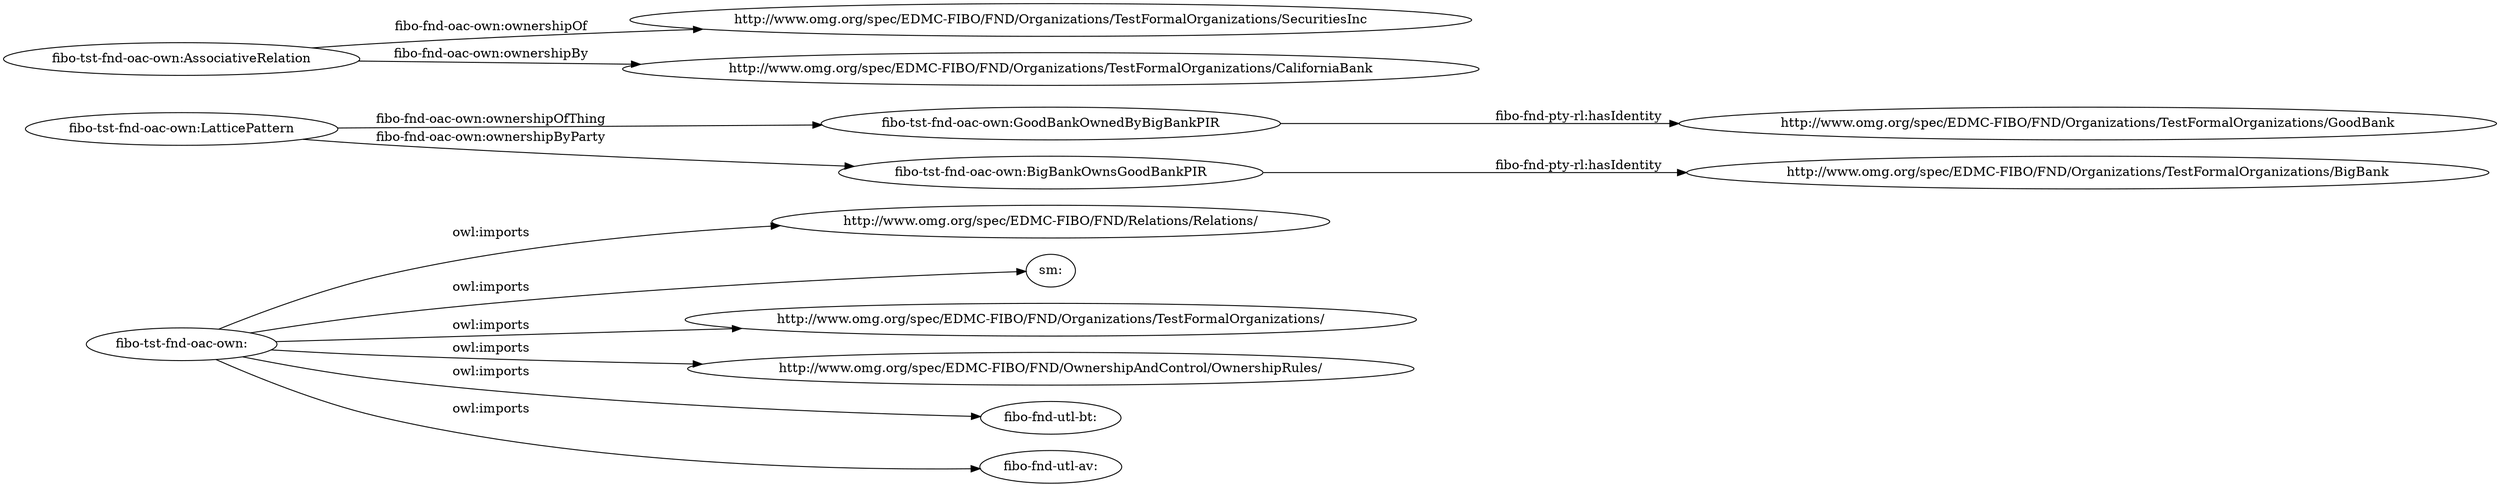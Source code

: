 digraph ar2dtool_diagram { 
rankdir=LR;
size="1501"
	"fibo-tst-fnd-oac-own:" -> "http://www.omg.org/spec/EDMC-FIBO/FND/Relations/Relations/" [ label = "owl:imports" ];
	"fibo-tst-fnd-oac-own:" -> "sm:" [ label = "owl:imports" ];
	"fibo-tst-fnd-oac-own:" -> "http://www.omg.org/spec/EDMC-FIBO/FND/Organizations/TestFormalOrganizations/" [ label = "owl:imports" ];
	"fibo-tst-fnd-oac-own:" -> "http://www.omg.org/spec/EDMC-FIBO/FND/OwnershipAndControl/OwnershipRules/" [ label = "owl:imports" ];
	"fibo-tst-fnd-oac-own:" -> "fibo-fnd-utl-bt:" [ label = "owl:imports" ];
	"fibo-tst-fnd-oac-own:" -> "fibo-fnd-utl-av:" [ label = "owl:imports" ];
	"fibo-tst-fnd-oac-own:LatticePattern" -> "fibo-tst-fnd-oac-own:GoodBankOwnedByBigBankPIR" [ label = "fibo-fnd-oac-own:ownershipOfThing" ];
	"fibo-tst-fnd-oac-own:LatticePattern" -> "fibo-tst-fnd-oac-own:BigBankOwnsGoodBankPIR" [ label = "fibo-fnd-oac-own:ownershipByParty" ];
	"fibo-tst-fnd-oac-own:BigBankOwnsGoodBankPIR" -> "http://www.omg.org/spec/EDMC-FIBO/FND/Organizations/TestFormalOrganizations/BigBank" [ label = "fibo-fnd-pty-rl:hasIdentity" ];
	"fibo-tst-fnd-oac-own:GoodBankOwnedByBigBankPIR" -> "http://www.omg.org/spec/EDMC-FIBO/FND/Organizations/TestFormalOrganizations/GoodBank" [ label = "fibo-fnd-pty-rl:hasIdentity" ];
	"fibo-tst-fnd-oac-own:AssociativeRelation" -> "http://www.omg.org/spec/EDMC-FIBO/FND/Organizations/TestFormalOrganizations/SecuritiesInc" [ label = "fibo-fnd-oac-own:ownershipOf" ];
	"fibo-tst-fnd-oac-own:AssociativeRelation" -> "http://www.omg.org/spec/EDMC-FIBO/FND/Organizations/TestFormalOrganizations/CaliforniaBank" [ label = "fibo-fnd-oac-own:ownershipBy" ];

}
